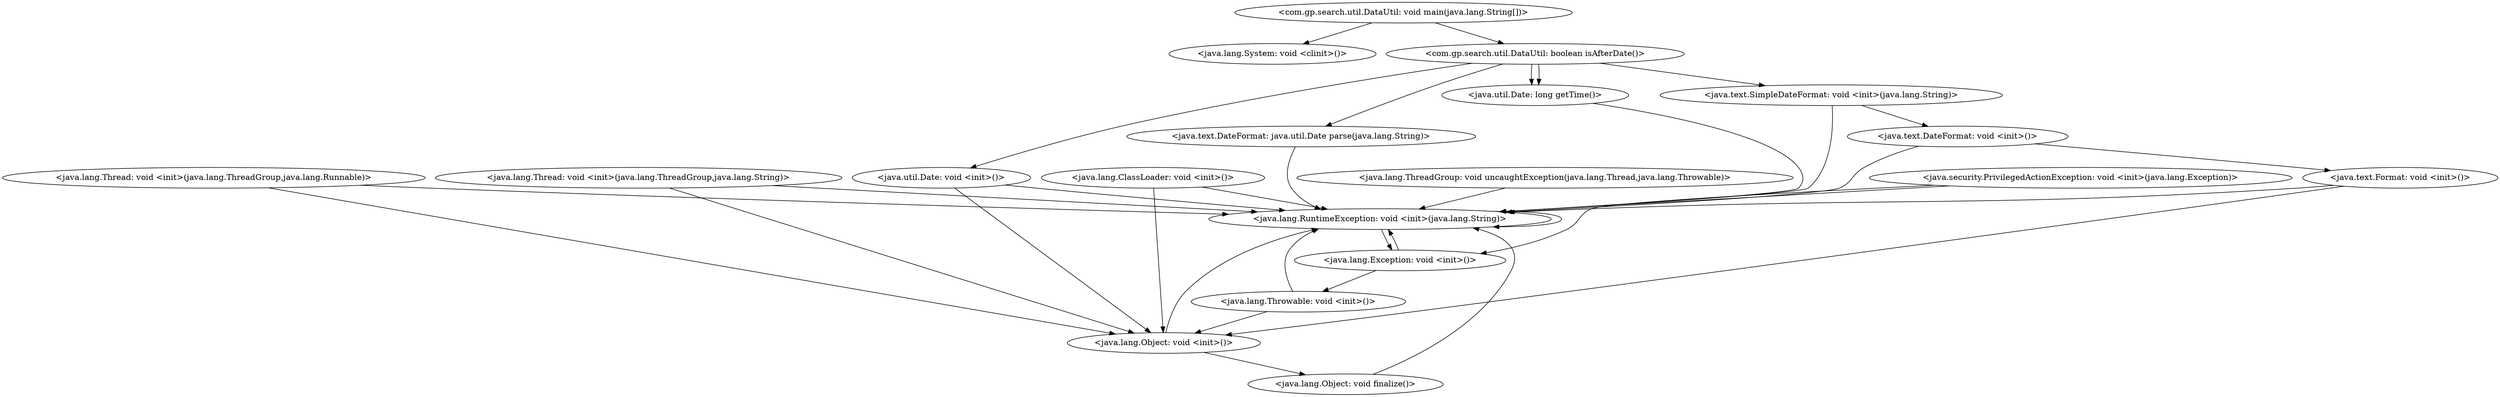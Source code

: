 digraph CallGraph {
"<com.gp.search.util.DataUtil: void main(java.lang.String[])>" -> "<java.lang.System: void <clinit>()>";
"<com.gp.search.util.DataUtil: void main(java.lang.String[])>" -> "<com.gp.search.util.DataUtil: boolean isAfterDate()>";
"<java.lang.ThreadGroup: void uncaughtException(java.lang.Thread,java.lang.Throwable)>" -> "<java.lang.RuntimeException: void <init>(java.lang.String)>";
"<java.lang.ClassLoader: void <init>()>" -> "<java.lang.Object: void <init>()>";
"<java.lang.ClassLoader: void <init>()>" -> "<java.lang.RuntimeException: void <init>(java.lang.String)>";
"<java.security.PrivilegedActionException: void <init>(java.lang.Exception)>" -> "<java.lang.Exception: void <init>()>";
"<java.security.PrivilegedActionException: void <init>(java.lang.Exception)>" -> "<java.lang.RuntimeException: void <init>(java.lang.String)>";
"<java.lang.Thread: void <init>(java.lang.ThreadGroup,java.lang.Runnable)>" -> "<java.lang.Object: void <init>()>";
"<java.lang.Thread: void <init>(java.lang.ThreadGroup,java.lang.Runnable)>" -> "<java.lang.RuntimeException: void <init>(java.lang.String)>";
"<java.lang.Thread: void <init>(java.lang.ThreadGroup,java.lang.String)>" -> "<java.lang.Object: void <init>()>";
"<java.lang.Thread: void <init>(java.lang.ThreadGroup,java.lang.String)>" -> "<java.lang.RuntimeException: void <init>(java.lang.String)>";
"<com.gp.search.util.DataUtil: boolean isAfterDate()>" -> "<java.util.Date: void <init>()>";
"<com.gp.search.util.DataUtil: boolean isAfterDate()>" -> "<java.text.SimpleDateFormat: void <init>(java.lang.String)>";
"<java.lang.RuntimeException: void <init>(java.lang.String)>" -> "<java.lang.Exception: void <init>()>";
"<java.lang.RuntimeException: void <init>(java.lang.String)>" -> "<java.lang.RuntimeException: void <init>(java.lang.String)>";
"<java.lang.Object: void <init>()>" -> "<java.lang.Object: void finalize()>";
"<java.lang.Object: void <init>()>" -> "<java.lang.RuntimeException: void <init>(java.lang.String)>";
"<java.lang.Exception: void <init>()>" -> "<java.lang.Throwable: void <init>()>";
"<java.lang.Exception: void <init>()>" -> "<java.lang.RuntimeException: void <init>(java.lang.String)>";
"<java.util.Date: void <init>()>" -> "<java.lang.Object: void <init>()>";
"<java.util.Date: void <init>()>" -> "<java.lang.RuntimeException: void <init>(java.lang.String)>";
"<java.text.SimpleDateFormat: void <init>(java.lang.String)>" -> "<java.text.DateFormat: void <init>()>";
"<java.text.SimpleDateFormat: void <init>(java.lang.String)>" -> "<java.lang.RuntimeException: void <init>(java.lang.String)>";
"<java.lang.Object: void finalize()>" -> "<java.lang.RuntimeException: void <init>(java.lang.String)>";
"<java.lang.Throwable: void <init>()>" -> "<java.lang.Object: void <init>()>";
"<java.lang.Throwable: void <init>()>" -> "<java.lang.RuntimeException: void <init>(java.lang.String)>";
"<java.text.DateFormat: void <init>()>" -> "<java.text.Format: void <init>()>";
"<java.text.DateFormat: void <init>()>" -> "<java.lang.RuntimeException: void <init>(java.lang.String)>";
"<java.text.Format: void <init>()>" -> "<java.lang.Object: void <init>()>";
"<java.text.Format: void <init>()>" -> "<java.lang.RuntimeException: void <init>(java.lang.String)>";
"<com.gp.search.util.DataUtil: boolean isAfterDate()>" -> "<java.text.DateFormat: java.util.Date parse(java.lang.String)>";
"<java.text.DateFormat: java.util.Date parse(java.lang.String)>" -> "<java.lang.RuntimeException: void <init>(java.lang.String)>";
"<com.gp.search.util.DataUtil: boolean isAfterDate()>" -> "<java.util.Date: long getTime()>";
"<java.util.Date: long getTime()>" -> "<java.lang.RuntimeException: void <init>(java.lang.String)>";
"<com.gp.search.util.DataUtil: boolean isAfterDate()>" -> "<java.util.Date: long getTime()>";
}
